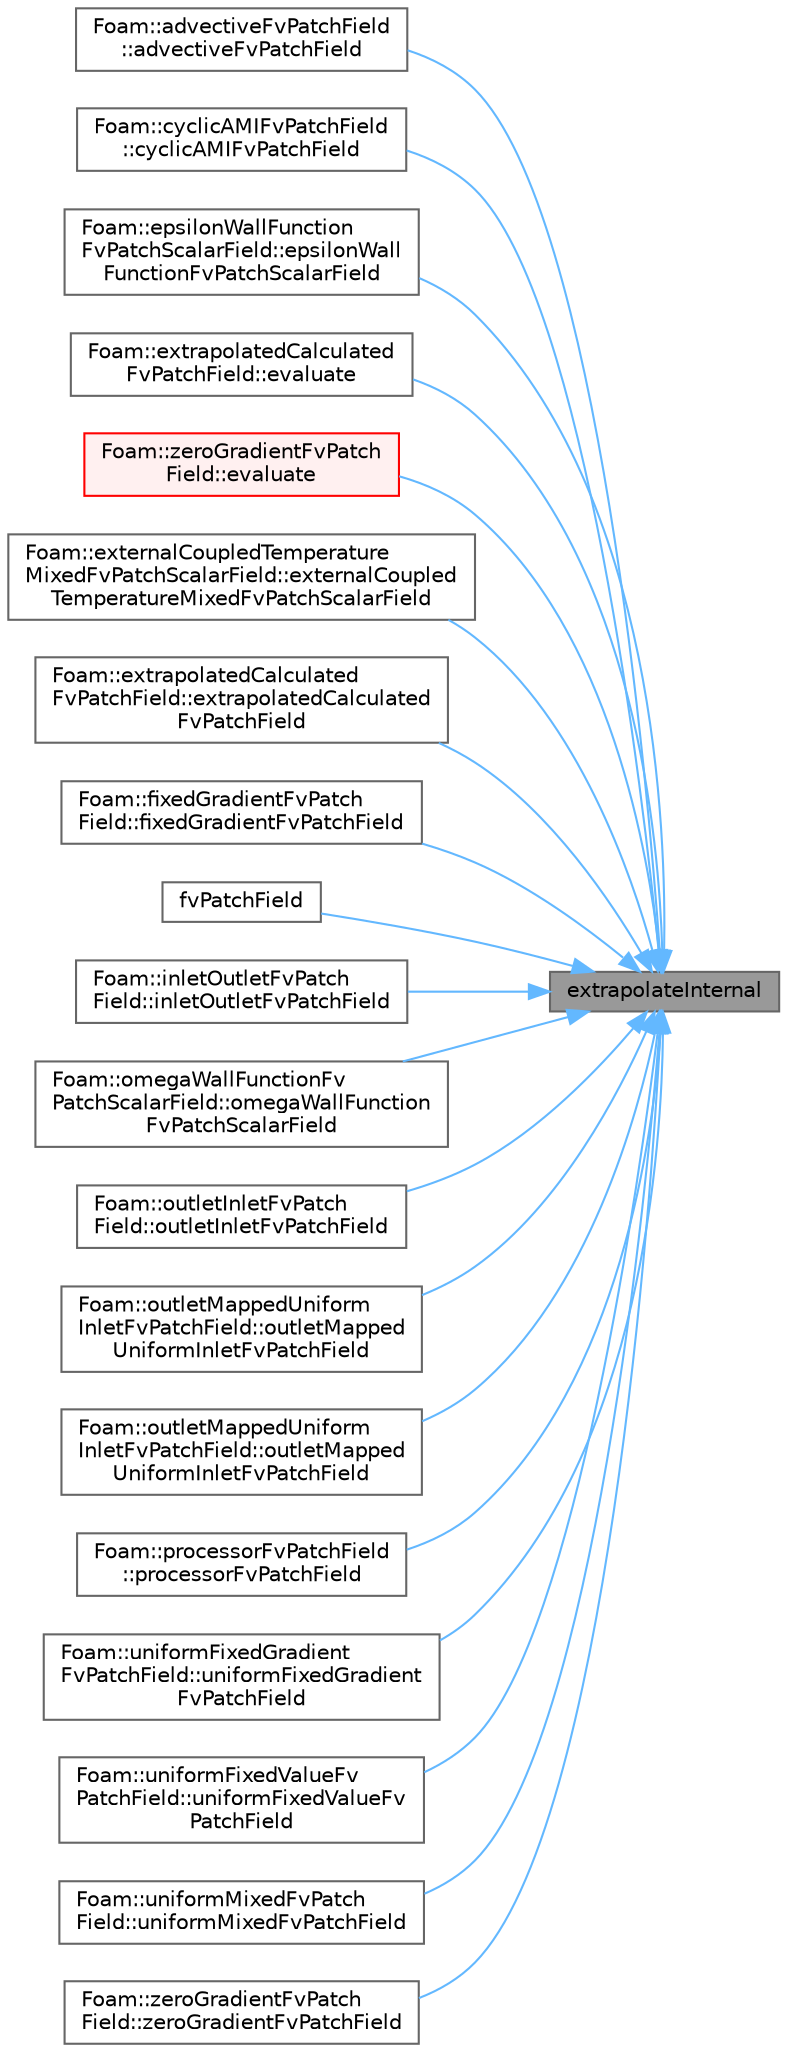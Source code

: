 digraph "extrapolateInternal"
{
 // LATEX_PDF_SIZE
  bgcolor="transparent";
  edge [fontname=Helvetica,fontsize=10,labelfontname=Helvetica,labelfontsize=10];
  node [fontname=Helvetica,fontsize=10,shape=box,height=0.2,width=0.4];
  rankdir="RL";
  Node1 [id="Node000001",label="extrapolateInternal",height=0.2,width=0.4,color="gray40", fillcolor="grey60", style="filled", fontcolor="black",tooltip=" "];
  Node1 -> Node2 [id="edge1_Node000001_Node000002",dir="back",color="steelblue1",style="solid",tooltip=" "];
  Node2 [id="Node000002",label="Foam::advectiveFvPatchField\l::advectiveFvPatchField",height=0.2,width=0.4,color="grey40", fillcolor="white", style="filled",URL="$classFoam_1_1advectiveFvPatchField.html#a1c65ec048eedf6c214cf2d15c235ee67",tooltip=" "];
  Node1 -> Node3 [id="edge2_Node000001_Node000003",dir="back",color="steelblue1",style="solid",tooltip=" "];
  Node3 [id="Node000003",label="Foam::cyclicAMIFvPatchField\l::cyclicAMIFvPatchField",height=0.2,width=0.4,color="grey40", fillcolor="white", style="filled",URL="$classFoam_1_1cyclicAMIFvPatchField.html#a3b84d3e1fbc966dd1d72247606d16962",tooltip=" "];
  Node1 -> Node4 [id="edge3_Node000001_Node000004",dir="back",color="steelblue1",style="solid",tooltip=" "];
  Node4 [id="Node000004",label="Foam::epsilonWallFunction\lFvPatchScalarField::epsilonWall\lFunctionFvPatchScalarField",height=0.2,width=0.4,color="grey40", fillcolor="white", style="filled",URL="$classFoam_1_1epsilonWallFunctionFvPatchScalarField.html#a82aded9843475070853e25b4d3109872",tooltip=" "];
  Node1 -> Node5 [id="edge4_Node000001_Node000005",dir="back",color="steelblue1",style="solid",tooltip=" "];
  Node5 [id="Node000005",label="Foam::extrapolatedCalculated\lFvPatchField::evaluate",height=0.2,width=0.4,color="grey40", fillcolor="white", style="filled",URL="$classFoam_1_1extrapolatedCalculatedFvPatchField.html#a1a4ebfb8aa4dc581e54081a12bfbd0d3",tooltip=" "];
  Node1 -> Node6 [id="edge5_Node000001_Node000006",dir="back",color="steelblue1",style="solid",tooltip=" "];
  Node6 [id="Node000006",label="Foam::zeroGradientFvPatch\lField::evaluate",height=0.2,width=0.4,color="red", fillcolor="#FFF0F0", style="filled",URL="$classFoam_1_1zeroGradientFvPatchField.html#a1a4ebfb8aa4dc581e54081a12bfbd0d3",tooltip=" "];
  Node1 -> Node8 [id="edge6_Node000001_Node000008",dir="back",color="steelblue1",style="solid",tooltip=" "];
  Node8 [id="Node000008",label="Foam::externalCoupledTemperature\lMixedFvPatchScalarField::externalCoupled\lTemperatureMixedFvPatchScalarField",height=0.2,width=0.4,color="grey40", fillcolor="white", style="filled",URL="$classFoam_1_1externalCoupledTemperatureMixedFvPatchScalarField.html#a0f8cf34a7c42ba57289eeccb903ad580",tooltip=" "];
  Node1 -> Node9 [id="edge7_Node000001_Node000009",dir="back",color="steelblue1",style="solid",tooltip=" "];
  Node9 [id="Node000009",label="Foam::extrapolatedCalculated\lFvPatchField::extrapolatedCalculated\lFvPatchField",height=0.2,width=0.4,color="grey40", fillcolor="white", style="filled",URL="$classFoam_1_1extrapolatedCalculatedFvPatchField.html#a85ad02e0cda559464104575bdf384922",tooltip=" "];
  Node1 -> Node10 [id="edge8_Node000001_Node000010",dir="back",color="steelblue1",style="solid",tooltip=" "];
  Node10 [id="Node000010",label="Foam::fixedGradientFvPatch\lField::fixedGradientFvPatchField",height=0.2,width=0.4,color="grey40", fillcolor="white", style="filled",URL="$classFoam_1_1fixedGradientFvPatchField.html#adb8c7d1f85949678287f2cd4f8836dbb",tooltip=" "];
  Node1 -> Node11 [id="edge9_Node000001_Node000011",dir="back",color="steelblue1",style="solid",tooltip=" "];
  Node11 [id="Node000011",label="fvPatchField",height=0.2,width=0.4,color="grey40", fillcolor="white", style="filled",URL="$classFoam_1_1fvPatchField.html#a7c39ecc31bd247d5ee73a46902f520a6",tooltip=" "];
  Node1 -> Node12 [id="edge10_Node000001_Node000012",dir="back",color="steelblue1",style="solid",tooltip=" "];
  Node12 [id="Node000012",label="Foam::inletOutletFvPatch\lField::inletOutletFvPatchField",height=0.2,width=0.4,color="grey40", fillcolor="white", style="filled",URL="$classFoam_1_1inletOutletFvPatchField.html#aba31667c8c46cd77090a87b93c4c86fb",tooltip=" "];
  Node1 -> Node13 [id="edge11_Node000001_Node000013",dir="back",color="steelblue1",style="solid",tooltip=" "];
  Node13 [id="Node000013",label="Foam::omegaWallFunctionFv\lPatchScalarField::omegaWallFunction\lFvPatchScalarField",height=0.2,width=0.4,color="grey40", fillcolor="white", style="filled",URL="$classFoam_1_1omegaWallFunctionFvPatchScalarField.html#ada7b2c53a2f3c6a4823b40ca462403eb",tooltip=" "];
  Node1 -> Node14 [id="edge12_Node000001_Node000014",dir="back",color="steelblue1",style="solid",tooltip=" "];
  Node14 [id="Node000014",label="Foam::outletInletFvPatch\lField::outletInletFvPatchField",height=0.2,width=0.4,color="grey40", fillcolor="white", style="filled",URL="$classFoam_1_1outletInletFvPatchField.html#a5a1bdca26190c6430e7c7a2a5b2019cb",tooltip=" "];
  Node1 -> Node15 [id="edge13_Node000001_Node000015",dir="back",color="steelblue1",style="solid",tooltip=" "];
  Node15 [id="Node000015",label="Foam::outletMappedUniform\lInletFvPatchField::outletMapped\lUniformInletFvPatchField",height=0.2,width=0.4,color="grey40", fillcolor="white", style="filled",URL="$classFoam_1_1outletMappedUniformInletFvPatchField.html#a3873aff07b5e846085fc9a28362fe7da",tooltip=" "];
  Node1 -> Node16 [id="edge14_Node000001_Node000016",dir="back",color="steelblue1",style="solid",tooltip=" "];
  Node16 [id="Node000016",label="Foam::outletMappedUniform\lInletFvPatchField::outletMapped\lUniformInletFvPatchField",height=0.2,width=0.4,color="grey40", fillcolor="white", style="filled",URL="$classFoam_1_1outletMappedUniformInletFvPatchField.html#a168209c8cf9abb210d539b482064f6d9",tooltip=" "];
  Node1 -> Node17 [id="edge15_Node000001_Node000017",dir="back",color="steelblue1",style="solid",tooltip=" "];
  Node17 [id="Node000017",label="Foam::processorFvPatchField\l::processorFvPatchField",height=0.2,width=0.4,color="grey40", fillcolor="white", style="filled",URL="$classFoam_1_1processorFvPatchField.html#a1d1c1b5ec412320094d8c8557b706071",tooltip=" "];
  Node1 -> Node18 [id="edge16_Node000001_Node000018",dir="back",color="steelblue1",style="solid",tooltip=" "];
  Node18 [id="Node000018",label="Foam::uniformFixedGradient\lFvPatchField::uniformFixedGradient\lFvPatchField",height=0.2,width=0.4,color="grey40", fillcolor="white", style="filled",URL="$classFoam_1_1uniformFixedGradientFvPatchField.html#acc816954879e88ce992b63543273f1ac",tooltip=" "];
  Node1 -> Node19 [id="edge17_Node000001_Node000019",dir="back",color="steelblue1",style="solid",tooltip=" "];
  Node19 [id="Node000019",label="Foam::uniformFixedValueFv\lPatchField::uniformFixedValueFv\lPatchField",height=0.2,width=0.4,color="grey40", fillcolor="white", style="filled",URL="$classFoam_1_1uniformFixedValueFvPatchField.html#a2082670a77e43954298fbf5420985e1b",tooltip=" "];
  Node1 -> Node20 [id="edge18_Node000001_Node000020",dir="back",color="steelblue1",style="solid",tooltip=" "];
  Node20 [id="Node000020",label="Foam::uniformMixedFvPatch\lField::uniformMixedFvPatchField",height=0.2,width=0.4,color="grey40", fillcolor="white", style="filled",URL="$classFoam_1_1uniformMixedFvPatchField.html#a790d2f7883750717d90877576331abae",tooltip=" "];
  Node1 -> Node21 [id="edge19_Node000001_Node000021",dir="back",color="steelblue1",style="solid",tooltip=" "];
  Node21 [id="Node000021",label="Foam::zeroGradientFvPatch\lField::zeroGradientFvPatchField",height=0.2,width=0.4,color="grey40", fillcolor="white", style="filled",URL="$classFoam_1_1zeroGradientFvPatchField.html#a2fcfc46a4fa92122b3ad181682532980",tooltip=" "];
}
